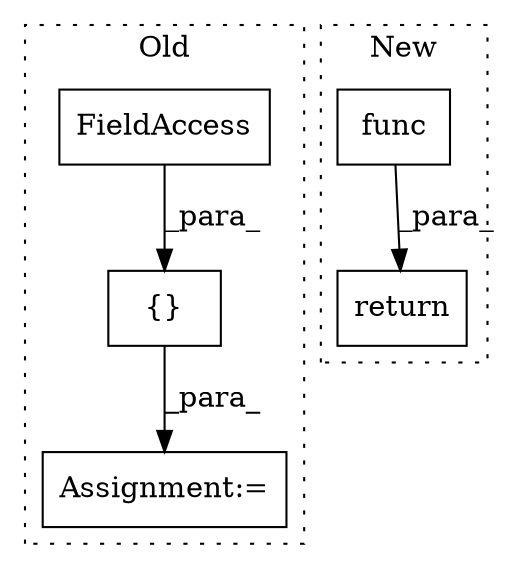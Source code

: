 digraph G {
subgraph cluster0 {
1 [label="{}" a="4" s="7201,7232" l="1,1" shape="box"];
3 [label="Assignment:=" a="7" s="7412" l="1" shape="box"];
5 [label="FieldAccess" a="22" s="7202" l="13" shape="box"];
label = "Old";
style="dotted";
}
subgraph cluster1 {
2 [label="func" a="32" s="6616,6626" l="5,1" shape="box"];
4 [label="return" a="41" s="6609" l="7" shape="box"];
label = "New";
style="dotted";
}
1 -> 3 [label="_para_"];
2 -> 4 [label="_para_"];
5 -> 1 [label="_para_"];
}